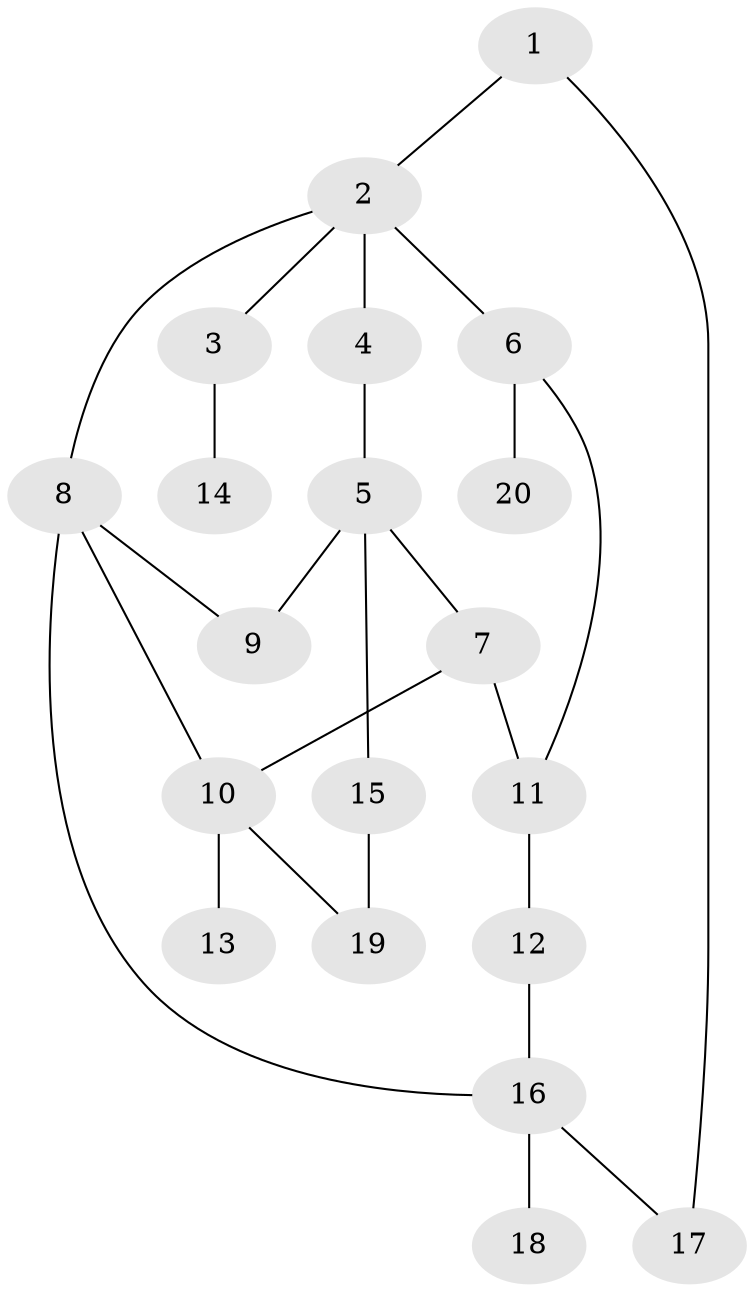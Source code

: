 // Generated by graph-tools (version 1.1) at 2025/46/02/15/25 05:46:28]
// undirected, 20 vertices, 25 edges
graph export_dot {
graph [start="1"]
  node [color=gray90,style=filled];
  1;
  2;
  3;
  4;
  5;
  6;
  7;
  8;
  9;
  10;
  11;
  12;
  13;
  14;
  15;
  16;
  17;
  18;
  19;
  20;
  1 -- 2;
  1 -- 17;
  2 -- 3;
  2 -- 4;
  2 -- 6;
  2 -- 8;
  3 -- 14;
  4 -- 5;
  5 -- 7;
  5 -- 15;
  5 -- 9;
  6 -- 20;
  6 -- 11;
  7 -- 10;
  7 -- 11;
  8 -- 9;
  8 -- 16;
  8 -- 10;
  10 -- 13;
  10 -- 19;
  11 -- 12;
  12 -- 16;
  15 -- 19;
  16 -- 18;
  16 -- 17;
}

